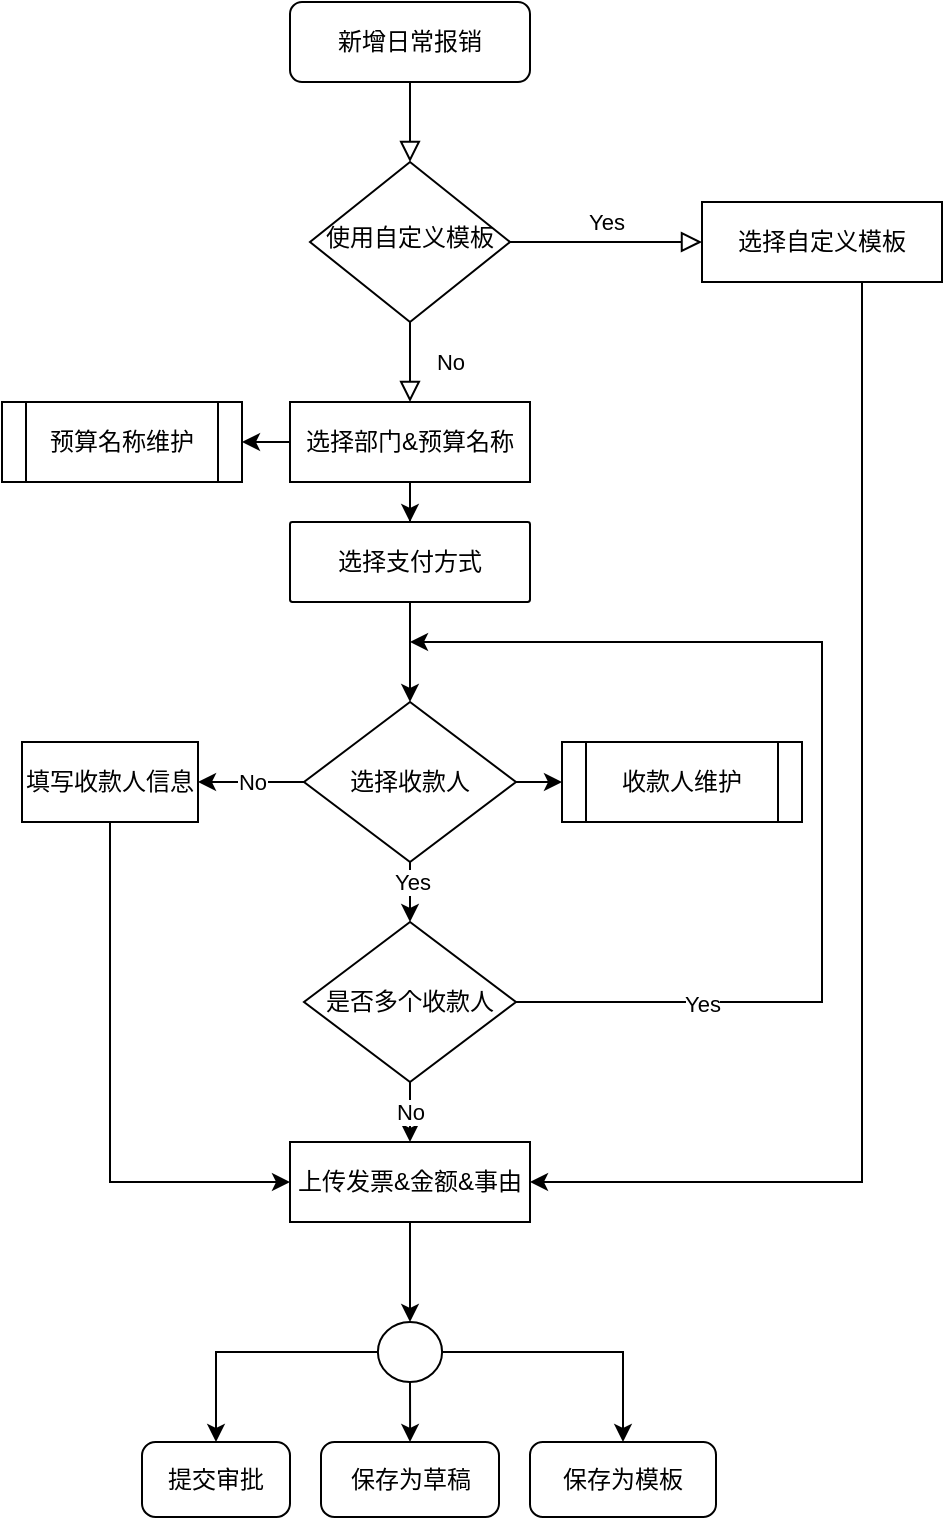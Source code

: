 <mxfile version="17.1.3" type="github" pages="2">
  <diagram id="C5RBs43oDa-KdzZeNtuy" name="日常费用报销">
    <mxGraphModel dx="996" dy="704" grid="1" gridSize="10" guides="1" tooltips="1" connect="1" arrows="1" fold="1" page="1" pageScale="1" pageWidth="827" pageHeight="1169" math="0" shadow="0">
      <root>
        <mxCell id="WIyWlLk6GJQsqaUBKTNV-0" />
        <mxCell id="WIyWlLk6GJQsqaUBKTNV-1" parent="WIyWlLk6GJQsqaUBKTNV-0" />
        <mxCell id="WIyWlLk6GJQsqaUBKTNV-2" value="" style="rounded=0;html=1;jettySize=auto;orthogonalLoop=1;fontSize=11;endArrow=block;endFill=0;endSize=8;strokeWidth=1;shadow=0;labelBackgroundColor=none;edgeStyle=orthogonalEdgeStyle;" parent="WIyWlLk6GJQsqaUBKTNV-1" source="WIyWlLk6GJQsqaUBKTNV-3" target="WIyWlLk6GJQsqaUBKTNV-6" edge="1">
          <mxGeometry relative="1" as="geometry" />
        </mxCell>
        <mxCell id="WIyWlLk6GJQsqaUBKTNV-3" value="新增日常报销" style="rounded=1;whiteSpace=wrap;html=1;fontSize=12;glass=0;strokeWidth=1;shadow=0;" parent="WIyWlLk6GJQsqaUBKTNV-1" vertex="1">
          <mxGeometry x="274" y="140" width="120" height="40" as="geometry" />
        </mxCell>
        <mxCell id="WIyWlLk6GJQsqaUBKTNV-4" value="No" style="rounded=0;html=1;jettySize=auto;orthogonalLoop=1;fontSize=11;endArrow=block;endFill=0;endSize=8;strokeWidth=1;shadow=0;labelBackgroundColor=none;edgeStyle=orthogonalEdgeStyle;" parent="WIyWlLk6GJQsqaUBKTNV-1" source="WIyWlLk6GJQsqaUBKTNV-6" edge="1">
          <mxGeometry y="20" relative="1" as="geometry">
            <mxPoint as="offset" />
            <mxPoint x="334" y="340" as="targetPoint" />
          </mxGeometry>
        </mxCell>
        <mxCell id="WIyWlLk6GJQsqaUBKTNV-5" value="Yes" style="edgeStyle=orthogonalEdgeStyle;rounded=0;html=1;jettySize=auto;orthogonalLoop=1;fontSize=11;endArrow=block;endFill=0;endSize=8;strokeWidth=1;shadow=0;labelBackgroundColor=none;" parent="WIyWlLk6GJQsqaUBKTNV-1" source="WIyWlLk6GJQsqaUBKTNV-6" target="WIyWlLk6GJQsqaUBKTNV-7" edge="1">
          <mxGeometry y="10" relative="1" as="geometry">
            <mxPoint as="offset" />
          </mxGeometry>
        </mxCell>
        <mxCell id="WIyWlLk6GJQsqaUBKTNV-6" value="使用自定义模板" style="rhombus;whiteSpace=wrap;html=1;shadow=0;fontFamily=Helvetica;fontSize=12;align=center;strokeWidth=1;spacing=6;spacingTop=-4;" parent="WIyWlLk6GJQsqaUBKTNV-1" vertex="1">
          <mxGeometry x="284" y="220" width="100" height="80" as="geometry" />
        </mxCell>
        <mxCell id="mBr0ELvfSWXlssItVloV-8" value="" style="edgeStyle=orthogonalEdgeStyle;rounded=0;orthogonalLoop=1;jettySize=auto;html=1;entryX=1;entryY=0.5;entryDx=0;entryDy=0;" parent="WIyWlLk6GJQsqaUBKTNV-1" source="WIyWlLk6GJQsqaUBKTNV-7" target="mBr0ELvfSWXlssItVloV-11" edge="1">
          <mxGeometry relative="1" as="geometry">
            <mxPoint x="540" y="330" as="targetPoint" />
            <Array as="points">
              <mxPoint x="560" y="730" />
            </Array>
          </mxGeometry>
        </mxCell>
        <mxCell id="WIyWlLk6GJQsqaUBKTNV-7" value="选择自定义模板" style="rounded=1;whiteSpace=wrap;html=1;fontSize=12;glass=0;strokeWidth=1;shadow=0;arcSize=0;" parent="WIyWlLk6GJQsqaUBKTNV-1" vertex="1">
          <mxGeometry x="480" y="240" width="120" height="40" as="geometry" />
        </mxCell>
        <mxCell id="mBr0ELvfSWXlssItVloV-10" value="" style="edgeStyle=orthogonalEdgeStyle;rounded=0;orthogonalLoop=1;jettySize=auto;html=1;" parent="WIyWlLk6GJQsqaUBKTNV-1" source="mBr0ELvfSWXlssItVloV-6" target="mBr0ELvfSWXlssItVloV-9" edge="1">
          <mxGeometry relative="1" as="geometry" />
        </mxCell>
        <mxCell id="mBr0ELvfSWXlssItVloV-50" value="" style="edgeStyle=orthogonalEdgeStyle;rounded=0;orthogonalLoop=1;jettySize=auto;html=1;" parent="WIyWlLk6GJQsqaUBKTNV-1" source="mBr0ELvfSWXlssItVloV-6" target="mBr0ELvfSWXlssItVloV-49" edge="1">
          <mxGeometry relative="1" as="geometry" />
        </mxCell>
        <mxCell id="mBr0ELvfSWXlssItVloV-6" value="选择部门&amp;amp;预算名称" style="rounded=1;whiteSpace=wrap;html=1;fontSize=12;glass=0;strokeWidth=1;shadow=0;arcSize=0;" parent="WIyWlLk6GJQsqaUBKTNV-1" vertex="1">
          <mxGeometry x="274" y="340" width="120" height="40" as="geometry" />
        </mxCell>
        <mxCell id="mBr0ELvfSWXlssItVloV-20" value="" style="edgeStyle=orthogonalEdgeStyle;rounded=0;orthogonalLoop=1;jettySize=auto;html=1;" parent="WIyWlLk6GJQsqaUBKTNV-1" source="mBr0ELvfSWXlssItVloV-9" target="mBr0ELvfSWXlssItVloV-19" edge="1">
          <mxGeometry relative="1" as="geometry" />
        </mxCell>
        <mxCell id="mBr0ELvfSWXlssItVloV-9" value="选择支付方式" style="rounded=1;whiteSpace=wrap;html=1;fontSize=12;glass=0;strokeWidth=1;shadow=0;arcSize=3;" parent="WIyWlLk6GJQsqaUBKTNV-1" vertex="1">
          <mxGeometry x="274" y="400" width="120" height="40" as="geometry" />
        </mxCell>
        <mxCell id="mBr0ELvfSWXlssItVloV-34" value="" style="edgeStyle=orthogonalEdgeStyle;rounded=0;orthogonalLoop=1;jettySize=auto;html=1;" parent="WIyWlLk6GJQsqaUBKTNV-1" source="mBr0ELvfSWXlssItVloV-11" target="mBr0ELvfSWXlssItVloV-33" edge="1">
          <mxGeometry relative="1" as="geometry" />
        </mxCell>
        <mxCell id="mBr0ELvfSWXlssItVloV-11" value="上传发票&amp;amp;金额&amp;amp;事由" style="rounded=1;whiteSpace=wrap;html=1;fontSize=12;glass=0;strokeWidth=1;shadow=0;arcSize=0;" parent="WIyWlLk6GJQsqaUBKTNV-1" vertex="1">
          <mxGeometry x="274" y="710" width="120" height="40" as="geometry" />
        </mxCell>
        <mxCell id="mBr0ELvfSWXlssItVloV-26" value="No" style="edgeStyle=orthogonalEdgeStyle;rounded=0;orthogonalLoop=1;jettySize=auto;html=1;" parent="WIyWlLk6GJQsqaUBKTNV-1" source="mBr0ELvfSWXlssItVloV-19" target="mBr0ELvfSWXlssItVloV-25" edge="1">
          <mxGeometry relative="1" as="geometry" />
        </mxCell>
        <mxCell id="mBr0ELvfSWXlssItVloV-52" value="" style="edgeStyle=orthogonalEdgeStyle;rounded=0;orthogonalLoop=1;jettySize=auto;html=1;" parent="WIyWlLk6GJQsqaUBKTNV-1" source="mBr0ELvfSWXlssItVloV-19" target="mBr0ELvfSWXlssItVloV-51" edge="1">
          <mxGeometry relative="1" as="geometry" />
        </mxCell>
        <mxCell id="mBr0ELvfSWXlssItVloV-54" value="" style="edgeStyle=orthogonalEdgeStyle;rounded=0;orthogonalLoop=1;jettySize=auto;html=1;" parent="WIyWlLk6GJQsqaUBKTNV-1" source="mBr0ELvfSWXlssItVloV-19" target="mBr0ELvfSWXlssItVloV-53" edge="1">
          <mxGeometry relative="1" as="geometry" />
        </mxCell>
        <mxCell id="mBr0ELvfSWXlssItVloV-55" value="Yes" style="edgeLabel;html=1;align=center;verticalAlign=middle;resizable=0;points=[];" parent="mBr0ELvfSWXlssItVloV-54" vertex="1" connectable="0">
          <mxGeometry x="0.2" y="1" relative="1" as="geometry">
            <mxPoint as="offset" />
          </mxGeometry>
        </mxCell>
        <mxCell id="mBr0ELvfSWXlssItVloV-19" value="选择收款人" style="rhombus;whiteSpace=wrap;html=1;rounded=1;shadow=0;strokeWidth=1;glass=0;arcSize=0;" parent="WIyWlLk6GJQsqaUBKTNV-1" vertex="1">
          <mxGeometry x="281" y="490" width="106" height="80" as="geometry" />
        </mxCell>
        <mxCell id="mBr0ELvfSWXlssItVloV-29" style="edgeStyle=orthogonalEdgeStyle;rounded=0;orthogonalLoop=1;jettySize=auto;html=1;exitX=0.5;exitY=1;exitDx=0;exitDy=0;entryX=0;entryY=0.5;entryDx=0;entryDy=0;" parent="WIyWlLk6GJQsqaUBKTNV-1" source="mBr0ELvfSWXlssItVloV-25" target="mBr0ELvfSWXlssItVloV-11" edge="1">
          <mxGeometry relative="1" as="geometry" />
        </mxCell>
        <mxCell id="mBr0ELvfSWXlssItVloV-25" value="填写收款人信息" style="whiteSpace=wrap;html=1;rounded=1;shadow=0;strokeWidth=1;glass=0;arcSize=0;" parent="WIyWlLk6GJQsqaUBKTNV-1" vertex="1">
          <mxGeometry x="140" y="510" width="88" height="40" as="geometry" />
        </mxCell>
        <mxCell id="mBr0ELvfSWXlssItVloV-30" value="提交审批" style="rounded=1;whiteSpace=wrap;html=1;fontSize=12;glass=0;strokeWidth=1;shadow=0;arcSize=18;" parent="WIyWlLk6GJQsqaUBKTNV-1" vertex="1">
          <mxGeometry x="200" y="860" width="74" height="37.5" as="geometry" />
        </mxCell>
        <mxCell id="mBr0ELvfSWXlssItVloV-36" value="" style="edgeStyle=orthogonalEdgeStyle;rounded=0;orthogonalLoop=1;jettySize=auto;html=1;" parent="WIyWlLk6GJQsqaUBKTNV-1" source="mBr0ELvfSWXlssItVloV-33" target="mBr0ELvfSWXlssItVloV-35" edge="1">
          <mxGeometry relative="1" as="geometry" />
        </mxCell>
        <mxCell id="mBr0ELvfSWXlssItVloV-39" value="" style="edgeStyle=orthogonalEdgeStyle;rounded=0;orthogonalLoop=1;jettySize=auto;html=1;" parent="WIyWlLk6GJQsqaUBKTNV-1" source="mBr0ELvfSWXlssItVloV-33" target="mBr0ELvfSWXlssItVloV-38" edge="1">
          <mxGeometry relative="1" as="geometry" />
        </mxCell>
        <mxCell id="mBr0ELvfSWXlssItVloV-41" style="edgeStyle=orthogonalEdgeStyle;rounded=0;orthogonalLoop=1;jettySize=auto;html=1;exitX=0;exitY=0.5;exitDx=0;exitDy=0;entryX=0.5;entryY=0;entryDx=0;entryDy=0;" parent="WIyWlLk6GJQsqaUBKTNV-1" source="mBr0ELvfSWXlssItVloV-33" target="mBr0ELvfSWXlssItVloV-30" edge="1">
          <mxGeometry relative="1" as="geometry" />
        </mxCell>
        <mxCell id="mBr0ELvfSWXlssItVloV-33" value="" style="ellipse;whiteSpace=wrap;html=1;rounded=1;shadow=0;strokeWidth=1;glass=0;arcSize=0;" parent="WIyWlLk6GJQsqaUBKTNV-1" vertex="1">
          <mxGeometry x="317.95" y="800" width="32.1" height="30" as="geometry" />
        </mxCell>
        <mxCell id="mBr0ELvfSWXlssItVloV-35" value="保存为模板" style="whiteSpace=wrap;html=1;rounded=1;shadow=0;strokeWidth=1;glass=0;arcSize=17;" parent="WIyWlLk6GJQsqaUBKTNV-1" vertex="1">
          <mxGeometry x="394" y="860" width="93" height="37.5" as="geometry" />
        </mxCell>
        <mxCell id="mBr0ELvfSWXlssItVloV-38" value="保存为草稿" style="whiteSpace=wrap;html=1;rounded=1;shadow=0;strokeWidth=1;glass=0;arcSize=18;" parent="WIyWlLk6GJQsqaUBKTNV-1" vertex="1">
          <mxGeometry x="289.5" y="860" width="89" height="37.5" as="geometry" />
        </mxCell>
        <mxCell id="mBr0ELvfSWXlssItVloV-49" value="预算名称维护" style="shape=process;whiteSpace=wrap;html=1;backgroundOutline=1;rounded=1;shadow=0;strokeWidth=1;glass=0;arcSize=0;" parent="WIyWlLk6GJQsqaUBKTNV-1" vertex="1">
          <mxGeometry x="130" y="340" width="120" height="40" as="geometry" />
        </mxCell>
        <mxCell id="mBr0ELvfSWXlssItVloV-51" value="收款人维护" style="shape=process;whiteSpace=wrap;html=1;backgroundOutline=1;rounded=1;shadow=0;strokeWidth=1;glass=0;arcSize=0;" parent="WIyWlLk6GJQsqaUBKTNV-1" vertex="1">
          <mxGeometry x="410" y="510" width="120" height="40" as="geometry" />
        </mxCell>
        <mxCell id="mBr0ELvfSWXlssItVloV-56" value="No" style="edgeStyle=orthogonalEdgeStyle;rounded=0;orthogonalLoop=1;jettySize=auto;html=1;exitX=0.5;exitY=1;exitDx=0;exitDy=0;entryX=0.5;entryY=0;entryDx=0;entryDy=0;" parent="WIyWlLk6GJQsqaUBKTNV-1" source="mBr0ELvfSWXlssItVloV-53" target="mBr0ELvfSWXlssItVloV-11" edge="1">
          <mxGeometry relative="1" as="geometry" />
        </mxCell>
        <mxCell id="mBr0ELvfSWXlssItVloV-59" style="edgeStyle=orthogonalEdgeStyle;rounded=0;orthogonalLoop=1;jettySize=auto;html=1;exitX=1;exitY=0.5;exitDx=0;exitDy=0;" parent="WIyWlLk6GJQsqaUBKTNV-1" source="mBr0ELvfSWXlssItVloV-53" edge="1">
          <mxGeometry relative="1" as="geometry">
            <mxPoint x="334" y="460" as="targetPoint" />
            <Array as="points">
              <mxPoint x="540" y="640" />
              <mxPoint x="540" y="460" />
            </Array>
          </mxGeometry>
        </mxCell>
        <mxCell id="mBr0ELvfSWXlssItVloV-60" value="Yes" style="edgeLabel;html=1;align=center;verticalAlign=middle;resizable=0;points=[];" parent="mBr0ELvfSWXlssItVloV-59" vertex="1" connectable="0">
          <mxGeometry x="-0.654" y="-1" relative="1" as="geometry">
            <mxPoint as="offset" />
          </mxGeometry>
        </mxCell>
        <mxCell id="mBr0ELvfSWXlssItVloV-53" value="是否多个收款人" style="rhombus;whiteSpace=wrap;html=1;rounded=1;shadow=0;strokeWidth=1;glass=0;arcSize=0;" parent="WIyWlLk6GJQsqaUBKTNV-1" vertex="1">
          <mxGeometry x="281" y="600" width="106" height="80" as="geometry" />
        </mxCell>
      </root>
    </mxGraphModel>
  </diagram>
  <diagram name="促销费用报销" id="8V91buc2xJUBxmHyJx1K">
    <mxGraphModel dx="946" dy="669" grid="1" gridSize="10" guides="1" tooltips="1" connect="1" arrows="1" fold="1" page="1" pageScale="1" pageWidth="827" pageHeight="1169" math="0" shadow="0">
      <root>
        <mxCell id="V21NbN-NpXh5BFSi7vCz-0" />
        <mxCell id="V21NbN-NpXh5BFSi7vCz-1" parent="V21NbN-NpXh5BFSi7vCz-0" />
        <mxCell id="V21NbN-NpXh5BFSi7vCz-2" value="" style="rounded=0;html=1;jettySize=auto;orthogonalLoop=1;fontSize=11;endArrow=block;endFill=0;endSize=8;strokeWidth=1;shadow=0;labelBackgroundColor=none;edgeStyle=orthogonalEdgeStyle;" edge="1" parent="V21NbN-NpXh5BFSi7vCz-1" source="V21NbN-NpXh5BFSi7vCz-3" target="V21NbN-NpXh5BFSi7vCz-6">
          <mxGeometry relative="1" as="geometry" />
        </mxCell>
        <mxCell id="V21NbN-NpXh5BFSi7vCz-3" value="新增日常报销" style="rounded=1;whiteSpace=wrap;html=1;fontSize=12;glass=0;strokeWidth=1;shadow=0;" vertex="1" parent="V21NbN-NpXh5BFSi7vCz-1">
          <mxGeometry x="274" y="140" width="120" height="40" as="geometry" />
        </mxCell>
        <mxCell id="V21NbN-NpXh5BFSi7vCz-4" value="No" style="rounded=0;html=1;jettySize=auto;orthogonalLoop=1;fontSize=11;endArrow=block;endFill=0;endSize=8;strokeWidth=1;shadow=0;labelBackgroundColor=none;edgeStyle=orthogonalEdgeStyle;" edge="1" parent="V21NbN-NpXh5BFSi7vCz-1" source="V21NbN-NpXh5BFSi7vCz-6">
          <mxGeometry y="20" relative="1" as="geometry">
            <mxPoint as="offset" />
            <mxPoint x="334" y="340" as="targetPoint" />
          </mxGeometry>
        </mxCell>
        <mxCell id="V21NbN-NpXh5BFSi7vCz-5" value="Yes" style="edgeStyle=orthogonalEdgeStyle;rounded=0;html=1;jettySize=auto;orthogonalLoop=1;fontSize=11;endArrow=block;endFill=0;endSize=8;strokeWidth=1;shadow=0;labelBackgroundColor=none;" edge="1" parent="V21NbN-NpXh5BFSi7vCz-1" source="V21NbN-NpXh5BFSi7vCz-6" target="V21NbN-NpXh5BFSi7vCz-8">
          <mxGeometry y="10" relative="1" as="geometry">
            <mxPoint as="offset" />
          </mxGeometry>
        </mxCell>
        <mxCell id="V21NbN-NpXh5BFSi7vCz-6" value="使用自定义模板" style="rhombus;whiteSpace=wrap;html=1;shadow=0;fontFamily=Helvetica;fontSize=12;align=center;strokeWidth=1;spacing=6;spacingTop=-4;" vertex="1" parent="V21NbN-NpXh5BFSi7vCz-1">
          <mxGeometry x="284" y="220" width="100" height="80" as="geometry" />
        </mxCell>
        <mxCell id="V21NbN-NpXh5BFSi7vCz-7" value="" style="edgeStyle=orthogonalEdgeStyle;rounded=0;orthogonalLoop=1;jettySize=auto;html=1;entryX=1;entryY=0.5;entryDx=0;entryDy=0;" edge="1" parent="V21NbN-NpXh5BFSi7vCz-1" source="V21NbN-NpXh5BFSi7vCz-8" target="V21NbN-NpXh5BFSi7vCz-15">
          <mxGeometry relative="1" as="geometry">
            <mxPoint x="540" y="330" as="targetPoint" />
            <Array as="points">
              <mxPoint x="560" y="730" />
            </Array>
          </mxGeometry>
        </mxCell>
        <mxCell id="V21NbN-NpXh5BFSi7vCz-8" value="选择自定义模板" style="rounded=1;whiteSpace=wrap;html=1;fontSize=12;glass=0;strokeWidth=1;shadow=0;arcSize=0;" vertex="1" parent="V21NbN-NpXh5BFSi7vCz-1">
          <mxGeometry x="480" y="240" width="120" height="40" as="geometry" />
        </mxCell>
        <mxCell id="V21NbN-NpXh5BFSi7vCz-9" value="" style="edgeStyle=orthogonalEdgeStyle;rounded=0;orthogonalLoop=1;jettySize=auto;html=1;" edge="1" parent="V21NbN-NpXh5BFSi7vCz-1" source="V21NbN-NpXh5BFSi7vCz-11" target="V21NbN-NpXh5BFSi7vCz-13">
          <mxGeometry relative="1" as="geometry" />
        </mxCell>
        <mxCell id="V21NbN-NpXh5BFSi7vCz-10" value="" style="edgeStyle=orthogonalEdgeStyle;rounded=0;orthogonalLoop=1;jettySize=auto;html=1;" edge="1" parent="V21NbN-NpXh5BFSi7vCz-1" source="V21NbN-NpXh5BFSi7vCz-11" target="V21NbN-NpXh5BFSi7vCz-30">
          <mxGeometry relative="1" as="geometry" />
        </mxCell>
        <mxCell id="V21NbN-NpXh5BFSi7vCz-11" value="选择部门&amp;amp;预算名称" style="rounded=1;whiteSpace=wrap;html=1;fontSize=12;glass=0;strokeWidth=1;shadow=0;arcSize=0;" vertex="1" parent="V21NbN-NpXh5BFSi7vCz-1">
          <mxGeometry x="274" y="340" width="120" height="40" as="geometry" />
        </mxCell>
        <mxCell id="V21NbN-NpXh5BFSi7vCz-12" value="" style="edgeStyle=orthogonalEdgeStyle;rounded=0;orthogonalLoop=1;jettySize=auto;html=1;" edge="1" parent="V21NbN-NpXh5BFSi7vCz-1" source="V21NbN-NpXh5BFSi7vCz-13" target="V21NbN-NpXh5BFSi7vCz-20">
          <mxGeometry relative="1" as="geometry" />
        </mxCell>
        <mxCell id="V21NbN-NpXh5BFSi7vCz-13" value="选择支付方式" style="rounded=1;whiteSpace=wrap;html=1;fontSize=12;glass=0;strokeWidth=1;shadow=0;arcSize=3;" vertex="1" parent="V21NbN-NpXh5BFSi7vCz-1">
          <mxGeometry x="274" y="400" width="120" height="40" as="geometry" />
        </mxCell>
        <mxCell id="V21NbN-NpXh5BFSi7vCz-14" value="" style="edgeStyle=orthogonalEdgeStyle;rounded=0;orthogonalLoop=1;jettySize=auto;html=1;" edge="1" parent="V21NbN-NpXh5BFSi7vCz-1" source="V21NbN-NpXh5BFSi7vCz-15" target="V21NbN-NpXh5BFSi7vCz-27">
          <mxGeometry relative="1" as="geometry" />
        </mxCell>
        <mxCell id="V21NbN-NpXh5BFSi7vCz-15" value="上传发票&amp;amp;金额&amp;amp;事由" style="rounded=1;whiteSpace=wrap;html=1;fontSize=12;glass=0;strokeWidth=1;shadow=0;arcSize=0;" vertex="1" parent="V21NbN-NpXh5BFSi7vCz-1">
          <mxGeometry x="274" y="710" width="120" height="40" as="geometry" />
        </mxCell>
        <mxCell id="V21NbN-NpXh5BFSi7vCz-16" value="No" style="edgeStyle=orthogonalEdgeStyle;rounded=0;orthogonalLoop=1;jettySize=auto;html=1;" edge="1" parent="V21NbN-NpXh5BFSi7vCz-1" source="V21NbN-NpXh5BFSi7vCz-20" target="V21NbN-NpXh5BFSi7vCz-22">
          <mxGeometry relative="1" as="geometry" />
        </mxCell>
        <mxCell id="V21NbN-NpXh5BFSi7vCz-17" value="" style="edgeStyle=orthogonalEdgeStyle;rounded=0;orthogonalLoop=1;jettySize=auto;html=1;" edge="1" parent="V21NbN-NpXh5BFSi7vCz-1" source="V21NbN-NpXh5BFSi7vCz-20" target="V21NbN-NpXh5BFSi7vCz-31">
          <mxGeometry relative="1" as="geometry" />
        </mxCell>
        <mxCell id="V21NbN-NpXh5BFSi7vCz-18" value="" style="edgeStyle=orthogonalEdgeStyle;rounded=0;orthogonalLoop=1;jettySize=auto;html=1;" edge="1" parent="V21NbN-NpXh5BFSi7vCz-1" source="V21NbN-NpXh5BFSi7vCz-20" target="V21NbN-NpXh5BFSi7vCz-35">
          <mxGeometry relative="1" as="geometry" />
        </mxCell>
        <mxCell id="V21NbN-NpXh5BFSi7vCz-19" value="Yes" style="edgeLabel;html=1;align=center;verticalAlign=middle;resizable=0;points=[];" vertex="1" connectable="0" parent="V21NbN-NpXh5BFSi7vCz-18">
          <mxGeometry x="0.2" y="1" relative="1" as="geometry">
            <mxPoint as="offset" />
          </mxGeometry>
        </mxCell>
        <mxCell id="V21NbN-NpXh5BFSi7vCz-20" value="选择收款人" style="rhombus;whiteSpace=wrap;html=1;rounded=1;shadow=0;strokeWidth=1;glass=0;arcSize=0;" vertex="1" parent="V21NbN-NpXh5BFSi7vCz-1">
          <mxGeometry x="281" y="490" width="106" height="80" as="geometry" />
        </mxCell>
        <mxCell id="V21NbN-NpXh5BFSi7vCz-21" style="edgeStyle=orthogonalEdgeStyle;rounded=0;orthogonalLoop=1;jettySize=auto;html=1;exitX=0.5;exitY=1;exitDx=0;exitDy=0;entryX=0;entryY=0.5;entryDx=0;entryDy=0;" edge="1" parent="V21NbN-NpXh5BFSi7vCz-1" source="V21NbN-NpXh5BFSi7vCz-22" target="V21NbN-NpXh5BFSi7vCz-15">
          <mxGeometry relative="1" as="geometry" />
        </mxCell>
        <mxCell id="V21NbN-NpXh5BFSi7vCz-22" value="填写收款人信息" style="whiteSpace=wrap;html=1;rounded=1;shadow=0;strokeWidth=1;glass=0;arcSize=0;" vertex="1" parent="V21NbN-NpXh5BFSi7vCz-1">
          <mxGeometry x="140" y="510" width="88" height="40" as="geometry" />
        </mxCell>
        <mxCell id="V21NbN-NpXh5BFSi7vCz-23" value="提交审批" style="rounded=1;whiteSpace=wrap;html=1;fontSize=12;glass=0;strokeWidth=1;shadow=0;arcSize=18;" vertex="1" parent="V21NbN-NpXh5BFSi7vCz-1">
          <mxGeometry x="200" y="850" width="74" height="37.5" as="geometry" />
        </mxCell>
        <mxCell id="V21NbN-NpXh5BFSi7vCz-24" value="" style="edgeStyle=orthogonalEdgeStyle;rounded=0;orthogonalLoop=1;jettySize=auto;html=1;" edge="1" parent="V21NbN-NpXh5BFSi7vCz-1" source="V21NbN-NpXh5BFSi7vCz-27" target="V21NbN-NpXh5BFSi7vCz-28">
          <mxGeometry relative="1" as="geometry" />
        </mxCell>
        <mxCell id="V21NbN-NpXh5BFSi7vCz-25" value="" style="edgeStyle=orthogonalEdgeStyle;rounded=0;orthogonalLoop=1;jettySize=auto;html=1;" edge="1" parent="V21NbN-NpXh5BFSi7vCz-1" source="V21NbN-NpXh5BFSi7vCz-27" target="V21NbN-NpXh5BFSi7vCz-29">
          <mxGeometry relative="1" as="geometry" />
        </mxCell>
        <mxCell id="V21NbN-NpXh5BFSi7vCz-26" style="edgeStyle=orthogonalEdgeStyle;rounded=0;orthogonalLoop=1;jettySize=auto;html=1;exitX=0;exitY=0.5;exitDx=0;exitDy=0;entryX=0.5;entryY=0;entryDx=0;entryDy=0;" edge="1" parent="V21NbN-NpXh5BFSi7vCz-1" source="V21NbN-NpXh5BFSi7vCz-27" target="V21NbN-NpXh5BFSi7vCz-23">
          <mxGeometry relative="1" as="geometry" />
        </mxCell>
        <mxCell id="V21NbN-NpXh5BFSi7vCz-27" value="" style="ellipse;whiteSpace=wrap;html=1;rounded=1;shadow=0;strokeWidth=1;glass=0;arcSize=0;" vertex="1" parent="V21NbN-NpXh5BFSi7vCz-1">
          <mxGeometry x="317.95" y="790" width="32.1" height="30" as="geometry" />
        </mxCell>
        <mxCell id="V21NbN-NpXh5BFSi7vCz-28" value="保存为模板" style="whiteSpace=wrap;html=1;rounded=1;shadow=0;strokeWidth=1;glass=0;arcSize=17;" vertex="1" parent="V21NbN-NpXh5BFSi7vCz-1">
          <mxGeometry x="394" y="850" width="93" height="37.5" as="geometry" />
        </mxCell>
        <mxCell id="V21NbN-NpXh5BFSi7vCz-29" value="保存为草稿" style="whiteSpace=wrap;html=1;rounded=1;shadow=0;strokeWidth=1;glass=0;arcSize=18;" vertex="1" parent="V21NbN-NpXh5BFSi7vCz-1">
          <mxGeometry x="289.5" y="850" width="89" height="37.5" as="geometry" />
        </mxCell>
        <mxCell id="V21NbN-NpXh5BFSi7vCz-30" value="预算名称维护" style="shape=process;whiteSpace=wrap;html=1;backgroundOutline=1;rounded=1;shadow=0;strokeWidth=1;glass=0;arcSize=0;" vertex="1" parent="V21NbN-NpXh5BFSi7vCz-1">
          <mxGeometry x="130" y="340" width="120" height="40" as="geometry" />
        </mxCell>
        <mxCell id="V21NbN-NpXh5BFSi7vCz-31" value="收款人维护" style="shape=process;whiteSpace=wrap;html=1;backgroundOutline=1;rounded=1;shadow=0;strokeWidth=1;glass=0;arcSize=0;" vertex="1" parent="V21NbN-NpXh5BFSi7vCz-1">
          <mxGeometry x="410" y="510" width="120" height="40" as="geometry" />
        </mxCell>
        <mxCell id="V21NbN-NpXh5BFSi7vCz-32" value="No" style="edgeStyle=orthogonalEdgeStyle;rounded=0;orthogonalLoop=1;jettySize=auto;html=1;exitX=0.5;exitY=1;exitDx=0;exitDy=0;entryX=0.5;entryY=0;entryDx=0;entryDy=0;" edge="1" parent="V21NbN-NpXh5BFSi7vCz-1" source="V21NbN-NpXh5BFSi7vCz-35" target="V21NbN-NpXh5BFSi7vCz-15">
          <mxGeometry relative="1" as="geometry" />
        </mxCell>
        <mxCell id="V21NbN-NpXh5BFSi7vCz-33" style="edgeStyle=orthogonalEdgeStyle;rounded=0;orthogonalLoop=1;jettySize=auto;html=1;exitX=1;exitY=0.5;exitDx=0;exitDy=0;" edge="1" parent="V21NbN-NpXh5BFSi7vCz-1" source="V21NbN-NpXh5BFSi7vCz-35">
          <mxGeometry relative="1" as="geometry">
            <mxPoint x="334" y="460" as="targetPoint" />
            <Array as="points">
              <mxPoint x="540" y="640" />
              <mxPoint x="540" y="460" />
            </Array>
          </mxGeometry>
        </mxCell>
        <mxCell id="V21NbN-NpXh5BFSi7vCz-34" value="Yes" style="edgeLabel;html=1;align=center;verticalAlign=middle;resizable=0;points=[];" vertex="1" connectable="0" parent="V21NbN-NpXh5BFSi7vCz-33">
          <mxGeometry x="-0.654" y="-1" relative="1" as="geometry">
            <mxPoint as="offset" />
          </mxGeometry>
        </mxCell>
        <mxCell id="V21NbN-NpXh5BFSi7vCz-35" value="是否多个收款人" style="rhombus;whiteSpace=wrap;html=1;rounded=1;shadow=0;strokeWidth=1;glass=0;arcSize=0;" vertex="1" parent="V21NbN-NpXh5BFSi7vCz-1">
          <mxGeometry x="281" y="600" width="106" height="80" as="geometry" />
        </mxCell>
      </root>
    </mxGraphModel>
  </diagram>
</mxfile>
